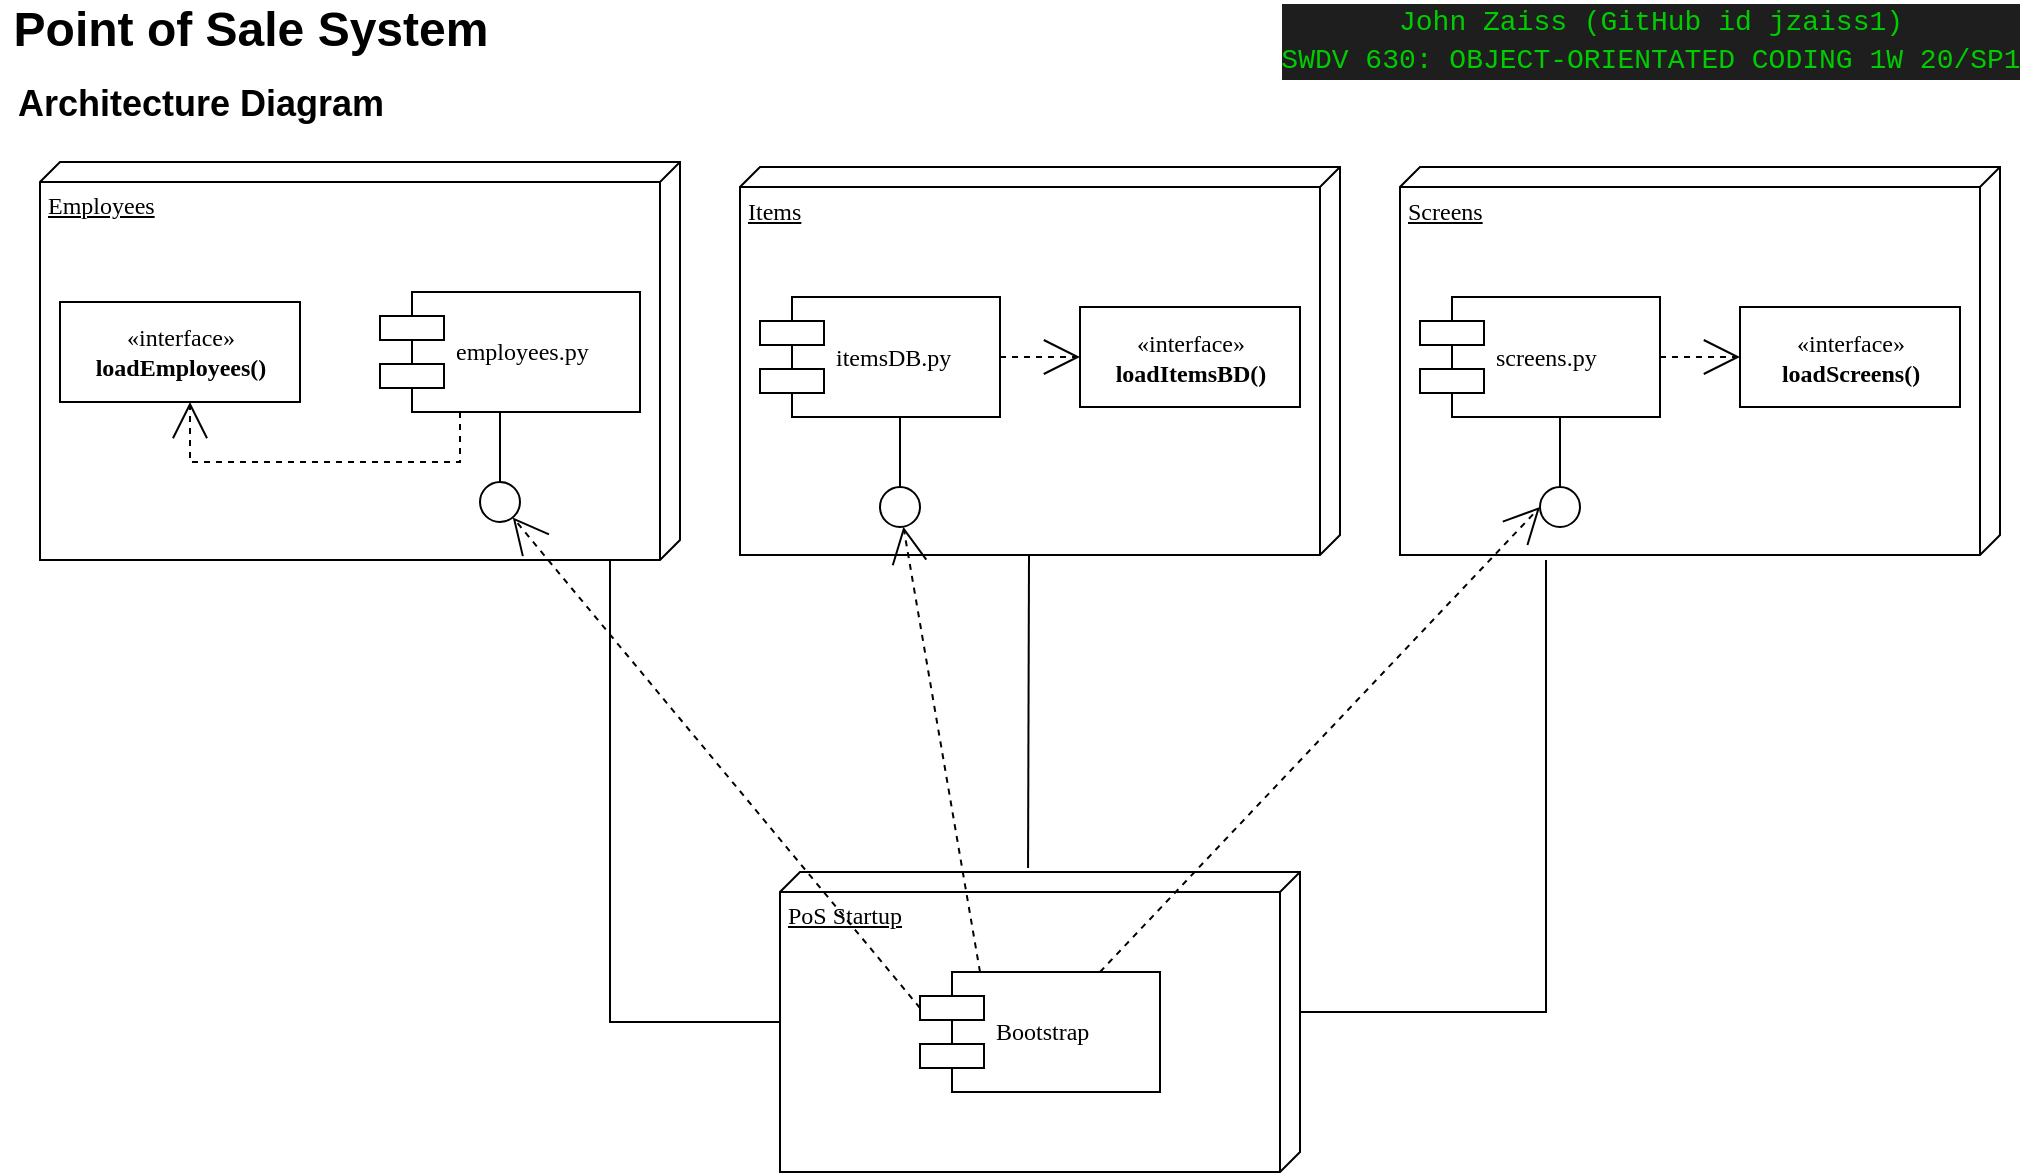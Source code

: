 <mxfile version="12.8.1" type="onedrive"><diagram name="Page-1" id="5f0bae14-7c28-e335-631c-24af17079c00"><mxGraphModel dx="1422" dy="809" grid="1" gridSize="10" guides="1" tooltips="1" connect="1" arrows="1" fold="1" page="1" pageScale="1" pageWidth="1100" pageHeight="850" background="#ffffff" math="0" shadow="0"><root><mxCell id="0"/><mxCell id="1" parent="0"/><mxCell id="39150e848f15840c-1" value="Employees" style="verticalAlign=top;align=left;spacingTop=8;spacingLeft=2;spacingRight=12;shape=cube;size=10;direction=south;fontStyle=4;html=1;rounded=0;shadow=0;comic=0;labelBackgroundColor=none;strokeWidth=1;fontFamily=Verdana;fontSize=12" parent="1" vertex="1"><mxGeometry x="60" y="121" width="320" height="199" as="geometry"/></mxCell><mxCell id="39150e848f15840c-2" value="Items" style="verticalAlign=top;align=left;spacingTop=8;spacingLeft=2;spacingRight=12;shape=cube;size=10;direction=south;fontStyle=4;html=1;rounded=0;shadow=0;comic=0;labelBackgroundColor=none;strokeWidth=1;fontFamily=Verdana;fontSize=12" parent="1" vertex="1"><mxGeometry x="410" y="123.5" width="300" height="194" as="geometry"/></mxCell><mxCell id="39150e848f15840c-3" value="PoS Startup" style="verticalAlign=top;align=left;spacingTop=8;spacingLeft=2;spacingRight=12;shape=cube;size=10;direction=south;fontStyle=4;html=1;rounded=0;shadow=0;comic=0;labelBackgroundColor=none;strokeWidth=1;fontFamily=Verdana;fontSize=12" parent="1" vertex="1"><mxGeometry x="430" y="476" width="260" height="150" as="geometry"/></mxCell><mxCell id="39150e848f15840c-4" value="«interface»&lt;br&gt;&lt;b&gt;loadEmployees()&lt;/b&gt;" style="html=1;rounded=0;shadow=0;comic=0;labelBackgroundColor=none;strokeWidth=1;fontFamily=Verdana;fontSize=12;align=center;" parent="1" vertex="1"><mxGeometry x="70" y="191" width="120" height="50" as="geometry"/></mxCell><mxCell id="39150e848f15840c-5" value="employees.py" style="shape=component;align=left;spacingLeft=36;rounded=0;shadow=0;comic=0;labelBackgroundColor=none;strokeWidth=1;fontFamily=Verdana;fontSize=12;html=1;" parent="1" vertex="1"><mxGeometry x="230" y="186" width="130" height="60" as="geometry"/></mxCell><mxCell id="39150e848f15840c-6" value="" style="ellipse;whiteSpace=wrap;html=1;rounded=0;shadow=0;comic=0;labelBackgroundColor=none;strokeWidth=1;fontFamily=Verdana;fontSize=12;align=center;" parent="1" vertex="1"><mxGeometry x="280" y="281" width="20" height="20" as="geometry"/></mxCell><mxCell id="39150e848f15840c-7" value="itemsDB.py" style="shape=component;align=left;spacingLeft=36;rounded=0;shadow=0;comic=0;labelBackgroundColor=none;strokeWidth=1;fontFamily=Verdana;fontSize=12;html=1;" parent="1" vertex="1"><mxGeometry x="420" y="188.5" width="120" height="60" as="geometry"/></mxCell><mxCell id="39150e848f15840c-8" value="«interface»&lt;br&gt;&lt;b&gt;loadItemsBD()&lt;/b&gt;" style="html=1;rounded=0;shadow=0;comic=0;labelBackgroundColor=none;strokeWidth=1;fontFamily=Verdana;fontSize=12;align=center;" parent="1" vertex="1"><mxGeometry x="580" y="193.5" width="110" height="50" as="geometry"/></mxCell><mxCell id="39150e848f15840c-9" value="" style="ellipse;whiteSpace=wrap;html=1;rounded=0;shadow=0;comic=0;labelBackgroundColor=none;strokeWidth=1;fontFamily=Verdana;fontSize=12;align=center;" parent="1" vertex="1"><mxGeometry x="480" y="283.5" width="20" height="20" as="geometry"/></mxCell><mxCell id="39150e848f15840c-10" value="Bootstrap" style="shape=component;align=left;spacingLeft=36;rounded=0;shadow=0;comic=0;labelBackgroundColor=none;strokeWidth=1;fontFamily=Verdana;fontSize=12;html=1;" parent="1" vertex="1"><mxGeometry x="500" y="526" width="120" height="60" as="geometry"/></mxCell><mxCell id="39150e848f15840c-11" style="edgeStyle=none;rounded=0;html=1;dashed=1;labelBackgroundColor=none;startArrow=none;startFill=0;startSize=8;endArrow=open;endFill=0;endSize=16;fontFamily=Verdana;fontSize=12;exitX=0;exitY=0.3;exitDx=0;exitDy=0;" parent="1" source="39150e848f15840c-10" target="39150e848f15840c-6" edge="1"><mxGeometry relative="1" as="geometry"/></mxCell><mxCell id="39150e848f15840c-12" style="edgeStyle=none;rounded=0;html=1;dashed=1;labelBackgroundColor=none;startArrow=none;startFill=0;startSize=8;endArrow=open;endFill=0;endSize=16;fontFamily=Verdana;fontSize=12;exitX=0.25;exitY=0;exitDx=0;exitDy=0;" parent="1" source="39150e848f15840c-10" target="39150e848f15840c-9" edge="1"><mxGeometry relative="1" as="geometry"/></mxCell><mxCell id="39150e848f15840c-13" style="edgeStyle=elbowEdgeStyle;rounded=0;html=1;labelBackgroundColor=none;startArrow=none;startFill=0;startSize=8;endArrow=none;endFill=0;endSize=16;fontFamily=Verdana;fontSize=12;" parent="1" source="39150e848f15840c-9" target="39150e848f15840c-7" edge="1"><mxGeometry relative="1" as="geometry"/></mxCell><mxCell id="39150e848f15840c-14" style="edgeStyle=elbowEdgeStyle;rounded=0;html=1;labelBackgroundColor=none;startArrow=none;startFill=0;startSize=8;endArrow=none;endFill=0;endSize=16;fontFamily=Verdana;fontSize=12;" parent="1" source="39150e848f15840c-6" target="39150e848f15840c-5" edge="1"><mxGeometry relative="1" as="geometry"/></mxCell><mxCell id="39150e848f15840c-15" style="edgeStyle=orthogonalEdgeStyle;rounded=0;html=1;labelBackgroundColor=none;startArrow=none;startFill=0;startSize=8;endArrow=open;endFill=0;endSize=16;fontFamily=Verdana;fontSize=12;dashed=1;" parent="1" source="39150e848f15840c-5" target="39150e848f15840c-4" edge="1"><mxGeometry relative="1" as="geometry"><Array as="points"><mxPoint x="270" y="271"/><mxPoint x="135" y="271"/></Array></mxGeometry></mxCell><mxCell id="39150e848f15840c-16" style="edgeStyle=orthogonalEdgeStyle;rounded=0;html=1;dashed=1;labelBackgroundColor=none;startArrow=none;startFill=0;startSize=8;endArrow=open;endFill=0;endSize=16;fontFamily=Verdana;fontSize=12;" parent="1" source="39150e848f15840c-7" target="39150e848f15840c-8" edge="1"><mxGeometry relative="1" as="geometry"/></mxCell><mxCell id="39150e848f15840c-17" style="edgeStyle=elbowEdgeStyle;rounded=0;html=1;labelBackgroundColor=none;startArrow=none;startFill=0;startSize=8;endArrow=none;endFill=0;endSize=16;fontFamily=Verdana;fontSize=12;entryX=0;entryY=0;entryDx=194;entryDy=155;entryPerimeter=0;exitX=-0.013;exitY=0.523;exitDx=0;exitDy=0;exitPerimeter=0;" parent="1" source="39150e848f15840c-3" target="39150e848f15840c-2" edge="1"><mxGeometry relative="1" as="geometry"/></mxCell><mxCell id="39150e848f15840c-18" style="edgeStyle=orthogonalEdgeStyle;rounded=0;html=1;labelBackgroundColor=none;startArrow=none;startFill=0;startSize=8;endArrow=none;endFill=0;endSize=16;fontFamily=Verdana;fontSize=12;" parent="1" source="39150e848f15840c-3" target="39150e848f15840c-1" edge="1"><mxGeometry relative="1" as="geometry"><Array as="points"><mxPoint x="345" y="551"/></Array></mxGeometry></mxCell><mxCell id="xgVm5ev0U1jY2hgkwShD-2" value="&lt;div style=&quot;font-size: 24px;&quot;&gt;Point of Sale System&lt;/div&gt;" style="text;html=1;align=center;verticalAlign=middle;resizable=0;points=[];autosize=1;fontSize=24;fontStyle=1" vertex="1" parent="1"><mxGeometry x="40" y="40" width="250" height="30" as="geometry"/></mxCell><mxCell id="xgVm5ev0U1jY2hgkwShD-3" value="&lt;div style=&quot;background-color: rgb(30 , 30 , 30) ; font-family: &amp;#34;consolas&amp;#34; , &amp;#34;courier new&amp;#34; , monospace ; font-weight: normal ; font-size: 14px ; line-height: 19px ; white-space: pre&quot;&gt;&lt;div&gt;&lt;font color=&quot;#00CC00&quot;&gt;John&amp;nbsp;Zaiss&amp;nbsp;(GitHub&amp;nbsp;id&amp;nbsp;jzaiss1)&lt;/font&gt;&lt;/div&gt;&lt;div&gt;&lt;font color=&quot;#00CC00&quot;&gt;SWDV&amp;nbsp;630:&amp;nbsp;OBJECT-ORIENTATED&amp;nbsp;CODING&amp;nbsp;1W&amp;nbsp;20/SP1&lt;/font&gt;&lt;/div&gt;&lt;/div&gt;" style="text;html=1;align=center;verticalAlign=middle;resizable=0;points=[];autosize=1;fontSize=24;" vertex="1" parent="1"><mxGeometry x="680" y="40" width="370" height="40" as="geometry"/></mxCell><mxCell id="xgVm5ev0U1jY2hgkwShD-4" value="&lt;font style=&quot;font-size: 18px&quot;&gt;Architecture Diagram&lt;/font&gt;" style="text;html=1;align=center;verticalAlign=middle;resizable=0;points=[];autosize=1;fontSize=24;fontStyle=1" vertex="1" parent="1"><mxGeometry x="40" y="70" width="200" height="40" as="geometry"/></mxCell><mxCell id="xgVm5ev0U1jY2hgkwShD-5" value="Screens" style="verticalAlign=top;align=left;spacingTop=8;spacingLeft=2;spacingRight=12;shape=cube;size=10;direction=south;fontStyle=4;html=1;rounded=0;shadow=0;comic=0;labelBackgroundColor=none;strokeWidth=1;fontFamily=Verdana;fontSize=12" vertex="1" parent="1"><mxGeometry x="740" y="123.5" width="300" height="194" as="geometry"/></mxCell><mxCell id="xgVm5ev0U1jY2hgkwShD-6" value="screens.py" style="shape=component;align=left;spacingLeft=36;rounded=0;shadow=0;comic=0;labelBackgroundColor=none;strokeWidth=1;fontFamily=Verdana;fontSize=12;html=1;" vertex="1" parent="1"><mxGeometry x="750" y="188.5" width="120" height="60" as="geometry"/></mxCell><mxCell id="xgVm5ev0U1jY2hgkwShD-7" value="«interface»&lt;br&gt;&lt;b&gt;loadScreens()&lt;/b&gt;" style="html=1;rounded=0;shadow=0;comic=0;labelBackgroundColor=none;strokeWidth=1;fontFamily=Verdana;fontSize=12;align=center;" vertex="1" parent="1"><mxGeometry x="910" y="193.5" width="110" height="50" as="geometry"/></mxCell><mxCell id="xgVm5ev0U1jY2hgkwShD-8" value="" style="ellipse;whiteSpace=wrap;html=1;rounded=0;shadow=0;comic=0;labelBackgroundColor=none;strokeWidth=1;fontFamily=Verdana;fontSize=12;align=center;" vertex="1" parent="1"><mxGeometry x="810" y="283.5" width="20" height="20" as="geometry"/></mxCell><mxCell id="xgVm5ev0U1jY2hgkwShD-9" style="edgeStyle=elbowEdgeStyle;rounded=0;html=1;labelBackgroundColor=none;startArrow=none;startFill=0;startSize=8;endArrow=none;endFill=0;endSize=16;fontFamily=Verdana;fontSize=12;" edge="1" parent="1" source="xgVm5ev0U1jY2hgkwShD-8" target="xgVm5ev0U1jY2hgkwShD-6"><mxGeometry relative="1" as="geometry"/></mxCell><mxCell id="xgVm5ev0U1jY2hgkwShD-10" style="edgeStyle=orthogonalEdgeStyle;rounded=0;html=1;dashed=1;labelBackgroundColor=none;startArrow=none;startFill=0;startSize=8;endArrow=open;endFill=0;endSize=16;fontFamily=Verdana;fontSize=12;" edge="1" parent="1" source="xgVm5ev0U1jY2hgkwShD-6" target="xgVm5ev0U1jY2hgkwShD-7"><mxGeometry relative="1" as="geometry"/></mxCell><mxCell id="xgVm5ev0U1jY2hgkwShD-11" style="edgeStyle=none;rounded=0;html=1;dashed=1;labelBackgroundColor=none;startArrow=none;startFill=0;startSize=8;endArrow=open;endFill=0;endSize=16;fontFamily=Verdana;fontSize=12;exitX=0.75;exitY=0;exitDx=0;exitDy=0;entryX=0;entryY=0.5;entryDx=0;entryDy=0;" edge="1" parent="1" source="39150e848f15840c-10" target="xgVm5ev0U1jY2hgkwShD-8"><mxGeometry relative="1" as="geometry"><mxPoint x="534.96" y="584" as="sourcePoint"/><mxPoint x="501.205" y="313.427" as="targetPoint"/></mxGeometry></mxCell><mxCell id="xgVm5ev0U1jY2hgkwShD-12" style="edgeStyle=elbowEdgeStyle;rounded=0;html=1;labelBackgroundColor=none;startArrow=none;startFill=0;startSize=8;endArrow=none;endFill=0;endSize=16;fontFamily=Verdana;fontSize=12;exitX=0;exitY=0;exitDx=70;exitDy=0;exitPerimeter=0;" edge="1" parent="1" source="39150e848f15840c-3"><mxGeometry relative="1" as="geometry"><mxPoint x="564.02" y="484.05" as="sourcePoint"/><mxPoint x="813" y="320" as="targetPoint"/><Array as="points"><mxPoint x="813" y="430"/></Array></mxGeometry></mxCell></root></mxGraphModel></diagram></mxfile>